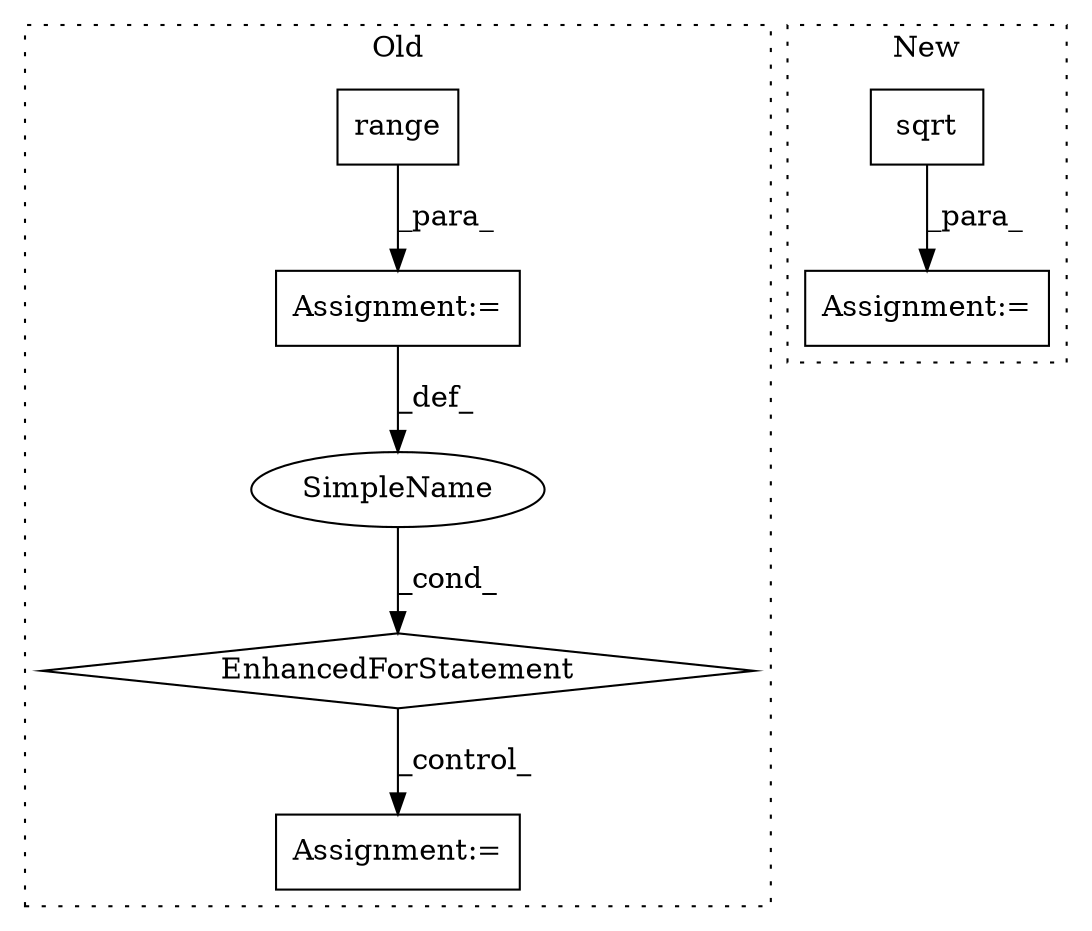 digraph G {
subgraph cluster0 {
1 [label="range" a="32" s="1562,1569" l="6,1" shape="box"];
3 [label="Assignment:=" a="7" s="1501,1570" l="53,2" shape="box"];
4 [label="EnhancedForStatement" a="70" s="1501,1570" l="53,2" shape="diamond"];
6 [label="Assignment:=" a="7" s="1580,1653" l="57,2" shape="box"];
7 [label="SimpleName" a="42" s="1558" l="1" shape="ellipse"];
label = "Old";
style="dotted";
}
subgraph cluster1 {
2 [label="sqrt" a="32" s="1752,1862" l="5,1" shape="box"];
5 [label="Assignment:=" a="7" s="1741" l="1" shape="box"];
label = "New";
style="dotted";
}
1 -> 3 [label="_para_"];
2 -> 5 [label="_para_"];
3 -> 7 [label="_def_"];
4 -> 6 [label="_control_"];
7 -> 4 [label="_cond_"];
}